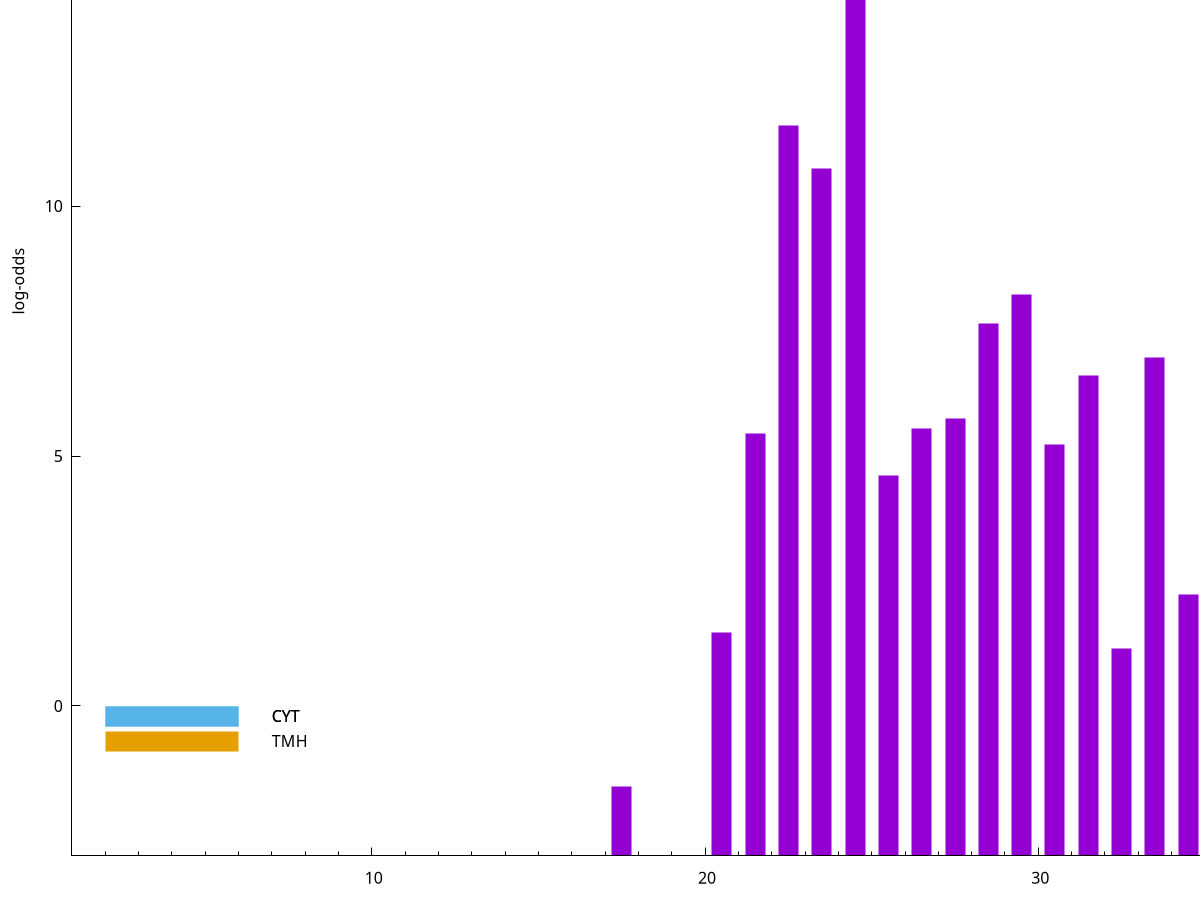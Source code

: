 set title "LipoP predictions for SRR3467249.gff"
set size 2., 1.4
set xrange [1:70] 
set mxtics 10
set yrange [-3:20]
set y2range [0:23]
set ylabel "log-odds"
set term postscript eps color solid "Helvetica" 30
set output "SRR3467249.gff70.eps"
set arrow from 2,16.4445 to 6,16.4445 nohead lt 1 lw 20
set label "SpI" at 7,16.4445
set arrow from 2,-0.200913 to 6,-0.200913 nohead lt 3 lw 20
set label "CYT" at 7,-0.200913
set arrow from 2,-0.200913 to 6,-0.200913 nohead lt 3 lw 20
set label "CYT" at 7,-0.200913
set arrow from 2,-0.701617 to 6,-0.701617 nohead lt 4 lw 20
set label "TMH" at 7,-0.701617
set arrow from 2,16.4445 to 6,16.4445 nohead lt 1 lw 20
set label "SpI" at 7,16.4445
# NOTE: The scores below are the log-odds scores with the threshold
# NOTE: subtracted (a hack to make gnuplot make the histogram all
# NOTE: look nice).
plot "-" axes x1y2 title "" with impulses lt 1 lw 20
24.500000 19.347800
22.500000 14.608900
23.500000 13.744400
29.500000 11.226630
28.500000 10.646940
33.500000 9.975520
31.500000 9.606490
27.500000 8.752970
26.500000 8.554930
21.500000 8.448570
30.500000 8.226410
25.500000 7.606830
34.500000 5.228470
20.500000 4.470530
32.500000 4.146550
35.500000 2.963379
17.500000 1.391640
e
exit
